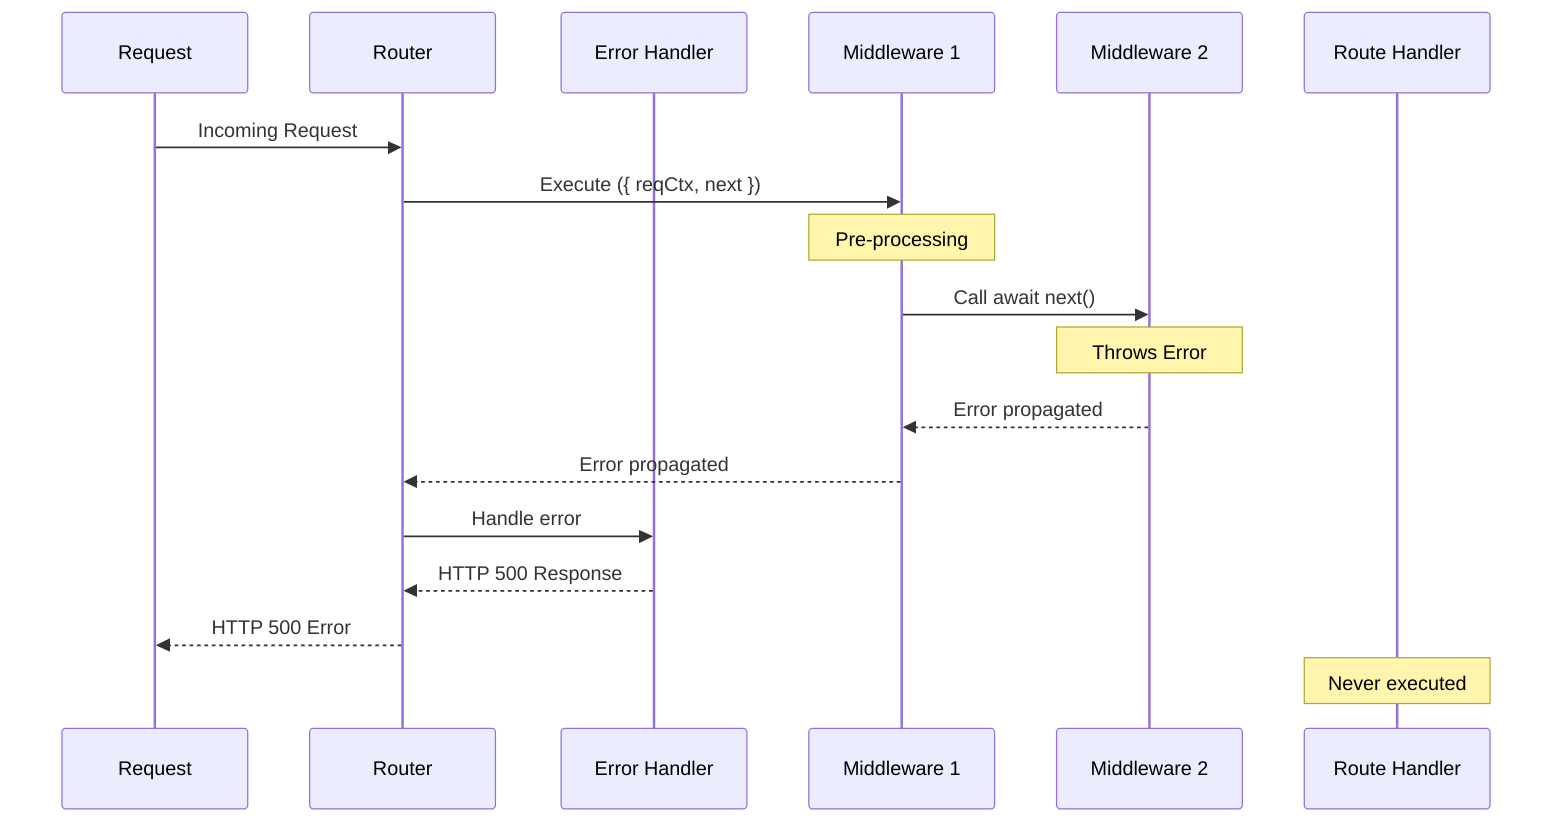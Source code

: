 sequenceDiagram
    participant Request
    participant Router
    participant EH as Error Handler
    participant M1 as Middleware 1
    participant M2 as Middleware 2
    participant Handler as Route Handler

    Request->>Router: Incoming Request
    Router->>M1: Execute ({ reqCtx, next })
    Note over M1: Pre-processing
    M1->>M2: Call await next()
    Note over M2: Throws Error
    M2-->>M1: Error propagated
    M1-->>Router: Error propagated
    Router->>EH: Handle error
    EH-->>Router: HTTP 500 Response
    Router-->>Request: HTTP 500 Error
    Note over Handler: Never executed